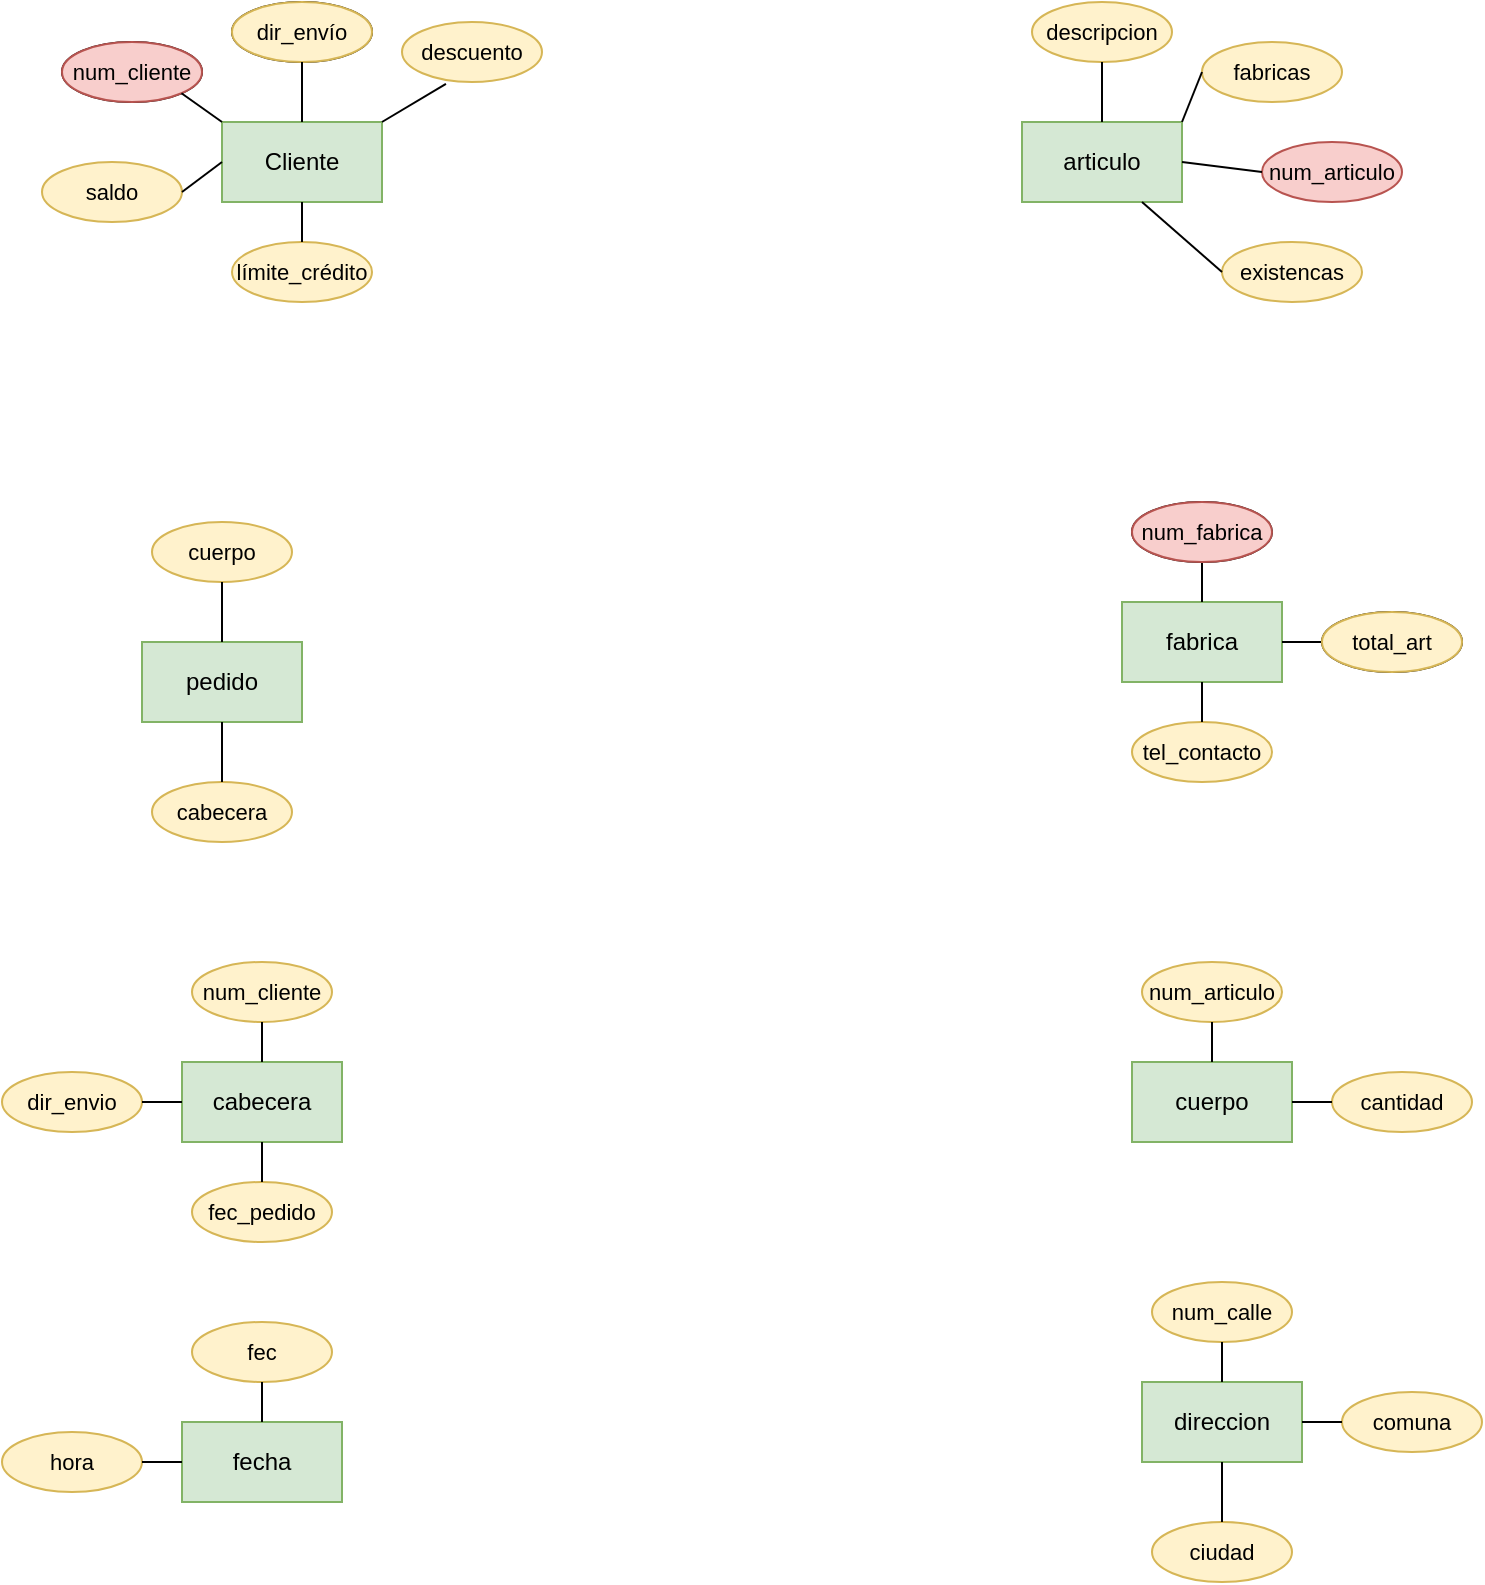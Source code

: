 <mxfile version="13.7.7" type="github">
  <diagram id="Nb8XEOEdDejZ4XJvN98P" name="Page-1">
    <mxGraphModel dx="1102" dy="614" grid="1" gridSize="10" guides="1" tooltips="1" connect="1" arrows="1" fold="1" page="1" pageScale="1" pageWidth="827" pageHeight="1169" math="0" shadow="0">
      <root>
        <mxCell id="0" />
        <mxCell id="1" parent="0" />
        <mxCell id="9MmCgiFDYOu9zspJhB9Q-1" value="Cliente" style="rounded=0;whiteSpace=wrap;html=1;fillColor=#d5e8d4;strokeColor=#82b366;" vertex="1" parent="1">
          <mxGeometry x="120" y="80" width="80" height="40" as="geometry" />
        </mxCell>
        <mxCell id="9MmCgiFDYOu9zspJhB9Q-2" value="num_cliente" style="ellipse;whiteSpace=wrap;html=1;fontSize=11;" vertex="1" parent="1">
          <mxGeometry x="40" y="40" width="70" height="30" as="geometry" />
        </mxCell>
        <mxCell id="9MmCgiFDYOu9zspJhB9Q-3" value="dir_envío" style="ellipse;whiteSpace=wrap;html=1;fontSize=11;" vertex="1" parent="1">
          <mxGeometry x="125" y="20" width="70" height="30" as="geometry" />
        </mxCell>
        <mxCell id="9MmCgiFDYOu9zspJhB9Q-4" value="saldo" style="ellipse;whiteSpace=wrap;html=1;fontSize=11;fillColor=#fff2cc;strokeColor=#d6b656;" vertex="1" parent="1">
          <mxGeometry x="30" y="100" width="70" height="30" as="geometry" />
        </mxCell>
        <mxCell id="9MmCgiFDYOu9zspJhB9Q-5" value="límite_crédito" style="ellipse;whiteSpace=wrap;html=1;fontSize=11;fillColor=#fff2cc;strokeColor=#d6b656;" vertex="1" parent="1">
          <mxGeometry x="125" y="140" width="70" height="30" as="geometry" />
        </mxCell>
        <mxCell id="9MmCgiFDYOu9zspJhB9Q-9" value="articulo" style="rounded=0;whiteSpace=wrap;html=1;fillColor=#d5e8d4;strokeColor=#82b366;" vertex="1" parent="1">
          <mxGeometry x="520" y="80" width="80" height="40" as="geometry" />
        </mxCell>
        <mxCell id="9MmCgiFDYOu9zspJhB9Q-10" value="num_cliente" style="ellipse;whiteSpace=wrap;html=1;fontSize=11;fillColor=#f8cecc;strokeColor=#b85450;" vertex="1" parent="1">
          <mxGeometry x="40" y="40" width="70" height="30" as="geometry" />
        </mxCell>
        <mxCell id="9MmCgiFDYOu9zspJhB9Q-11" value="dir_envío" style="ellipse;whiteSpace=wrap;html=1;fontSize=11;fillColor=#fff2cc;strokeColor=#d6b656;" vertex="1" parent="1">
          <mxGeometry x="125" y="20" width="70" height="30" as="geometry" />
        </mxCell>
        <mxCell id="9MmCgiFDYOu9zspJhB9Q-12" value="descuento" style="ellipse;whiteSpace=wrap;html=1;fontSize=11;fillColor=#fff2cc;strokeColor=#d6b656;" vertex="1" parent="1">
          <mxGeometry x="210" y="30" width="70" height="30" as="geometry" />
        </mxCell>
        <mxCell id="9MmCgiFDYOu9zspJhB9Q-13" value="existencas" style="ellipse;whiteSpace=wrap;html=1;fontSize=11;fillColor=#fff2cc;strokeColor=#d6b656;" vertex="1" parent="1">
          <mxGeometry x="620" y="140" width="70" height="30" as="geometry" />
        </mxCell>
        <mxCell id="9MmCgiFDYOu9zspJhB9Q-15" value="num_articulo" style="ellipse;whiteSpace=wrap;html=1;fontSize=11;fillColor=#f8cecc;strokeColor=#b85450;" vertex="1" parent="1">
          <mxGeometry x="640" y="90" width="70" height="30" as="geometry" />
        </mxCell>
        <mxCell id="9MmCgiFDYOu9zspJhB9Q-16" value="descripcion" style="ellipse;whiteSpace=wrap;html=1;fontSize=11;fillColor=#fff2cc;strokeColor=#d6b656;" vertex="1" parent="1">
          <mxGeometry x="525" y="20" width="70" height="30" as="geometry" />
        </mxCell>
        <mxCell id="9MmCgiFDYOu9zspJhB9Q-17" value="fabricas" style="ellipse;whiteSpace=wrap;html=1;fontSize=11;fillColor=#fff2cc;strokeColor=#d6b656;" vertex="1" parent="1">
          <mxGeometry x="610" y="40" width="70" height="30" as="geometry" />
        </mxCell>
        <mxCell id="9MmCgiFDYOu9zspJhB9Q-23" value="" style="endArrow=none;html=1;fontSize=11;exitX=0.5;exitY=0;exitDx=0;exitDy=0;" edge="1" parent="1" source="9MmCgiFDYOu9zspJhB9Q-5">
          <mxGeometry width="50" height="50" relative="1" as="geometry">
            <mxPoint x="150" y="140" as="sourcePoint" />
            <mxPoint x="160" y="120" as="targetPoint" />
          </mxGeometry>
        </mxCell>
        <mxCell id="9MmCgiFDYOu9zspJhB9Q-24" value="" style="endArrow=none;html=1;fontSize=11;entryX=0;entryY=0.5;entryDx=0;entryDy=0;exitX=1;exitY=0.5;exitDx=0;exitDy=0;" edge="1" parent="1" source="9MmCgiFDYOu9zspJhB9Q-4" target="9MmCgiFDYOu9zspJhB9Q-1">
          <mxGeometry width="50" height="50" relative="1" as="geometry">
            <mxPoint x="60" y="190" as="sourcePoint" />
            <mxPoint x="110" y="140" as="targetPoint" />
          </mxGeometry>
        </mxCell>
        <mxCell id="9MmCgiFDYOu9zspJhB9Q-25" value="" style="endArrow=none;html=1;fontSize=11;entryX=1;entryY=1;entryDx=0;entryDy=0;exitX=0;exitY=0;exitDx=0;exitDy=0;" edge="1" parent="1" source="9MmCgiFDYOu9zspJhB9Q-1" target="9MmCgiFDYOu9zspJhB9Q-10">
          <mxGeometry width="50" height="50" relative="1" as="geometry">
            <mxPoint x="120" y="110" as="sourcePoint" />
            <mxPoint x="170" y="60" as="targetPoint" />
          </mxGeometry>
        </mxCell>
        <mxCell id="9MmCgiFDYOu9zspJhB9Q-26" value="" style="endArrow=none;html=1;fontSize=11;entryX=0.5;entryY=1;entryDx=0;entryDy=0;exitX=0.5;exitY=0;exitDx=0;exitDy=0;" edge="1" parent="1" source="9MmCgiFDYOu9zspJhB9Q-1" target="9MmCgiFDYOu9zspJhB9Q-11">
          <mxGeometry width="50" height="50" relative="1" as="geometry">
            <mxPoint x="290" y="130" as="sourcePoint" />
            <mxPoint x="340" y="80" as="targetPoint" />
          </mxGeometry>
        </mxCell>
        <mxCell id="9MmCgiFDYOu9zspJhB9Q-27" value="" style="endArrow=none;html=1;fontSize=11;entryX=0.314;entryY=1.033;entryDx=0;entryDy=0;entryPerimeter=0;exitX=1;exitY=0;exitDx=0;exitDy=0;" edge="1" parent="1" source="9MmCgiFDYOu9zspJhB9Q-1" target="9MmCgiFDYOu9zspJhB9Q-12">
          <mxGeometry width="50" height="50" relative="1" as="geometry">
            <mxPoint x="230" y="140" as="sourcePoint" />
            <mxPoint x="280" y="90" as="targetPoint" />
          </mxGeometry>
        </mxCell>
        <mxCell id="9MmCgiFDYOu9zspJhB9Q-28" value="" style="endArrow=none;html=1;fontSize=11;entryX=0.5;entryY=1;entryDx=0;entryDy=0;exitX=0.5;exitY=0;exitDx=0;exitDy=0;" edge="1" parent="1" source="9MmCgiFDYOu9zspJhB9Q-9" target="9MmCgiFDYOu9zspJhB9Q-16">
          <mxGeometry width="50" height="50" relative="1" as="geometry">
            <mxPoint x="480" y="120" as="sourcePoint" />
            <mxPoint x="530" y="70" as="targetPoint" />
          </mxGeometry>
        </mxCell>
        <mxCell id="9MmCgiFDYOu9zspJhB9Q-29" value="" style="endArrow=none;html=1;fontSize=11;entryX=0;entryY=0.5;entryDx=0;entryDy=0;exitX=1;exitY=0.5;exitDx=0;exitDy=0;" edge="1" parent="1" source="9MmCgiFDYOu9zspJhB9Q-9" target="9MmCgiFDYOu9zspJhB9Q-15">
          <mxGeometry width="50" height="50" relative="1" as="geometry">
            <mxPoint x="520" y="200" as="sourcePoint" />
            <mxPoint x="570" y="150" as="targetPoint" />
          </mxGeometry>
        </mxCell>
        <mxCell id="9MmCgiFDYOu9zspJhB9Q-31" value="" style="endArrow=none;html=1;fontSize=11;entryX=0.75;entryY=1;entryDx=0;entryDy=0;exitX=0;exitY=0.5;exitDx=0;exitDy=0;" edge="1" parent="1" source="9MmCgiFDYOu9zspJhB9Q-13" target="9MmCgiFDYOu9zspJhB9Q-9">
          <mxGeometry width="50" height="50" relative="1" as="geometry">
            <mxPoint x="550" y="210" as="sourcePoint" />
            <mxPoint x="600" y="160" as="targetPoint" />
          </mxGeometry>
        </mxCell>
        <mxCell id="9MmCgiFDYOu9zspJhB9Q-32" value="" style="endArrow=none;html=1;fontSize=11;entryX=0;entryY=0.5;entryDx=0;entryDy=0;exitX=1;exitY=0;exitDx=0;exitDy=0;" edge="1" parent="1" source="9MmCgiFDYOu9zspJhB9Q-9" target="9MmCgiFDYOu9zspJhB9Q-17">
          <mxGeometry width="50" height="50" relative="1" as="geometry">
            <mxPoint x="550" y="110" as="sourcePoint" />
            <mxPoint x="600" y="60" as="targetPoint" />
          </mxGeometry>
        </mxCell>
        <mxCell id="9MmCgiFDYOu9zspJhB9Q-33" value="pedido" style="rounded=0;whiteSpace=wrap;html=1;fillColor=#d5e8d4;strokeColor=#82b366;" vertex="1" parent="1">
          <mxGeometry x="80" y="340" width="80" height="40" as="geometry" />
        </mxCell>
        <mxCell id="9MmCgiFDYOu9zspJhB9Q-36" value="cuerpo" style="ellipse;whiteSpace=wrap;html=1;fontSize=11;fillColor=#fff2cc;strokeColor=#d6b656;" vertex="1" parent="1">
          <mxGeometry x="85" y="280" width="70" height="30" as="geometry" />
        </mxCell>
        <mxCell id="9MmCgiFDYOu9zspJhB9Q-37" value="cabecera" style="ellipse;whiteSpace=wrap;html=1;fontSize=11;fillColor=#fff2cc;strokeColor=#d6b656;" vertex="1" parent="1">
          <mxGeometry x="85" y="410" width="70" height="30" as="geometry" />
        </mxCell>
        <mxCell id="9MmCgiFDYOu9zspJhB9Q-38" value="" style="endArrow=none;html=1;fontSize=11;entryX=0.5;entryY=1;entryDx=0;entryDy=0;exitX=0.5;exitY=0;exitDx=0;exitDy=0;" edge="1" parent="1" source="9MmCgiFDYOu9zspJhB9Q-33" target="9MmCgiFDYOu9zspJhB9Q-36">
          <mxGeometry width="50" height="50" relative="1" as="geometry">
            <mxPoint x="40" y="380" as="sourcePoint" />
            <mxPoint x="90" y="330" as="targetPoint" />
          </mxGeometry>
        </mxCell>
        <mxCell id="9MmCgiFDYOu9zspJhB9Q-42" value="" style="endArrow=none;html=1;fontSize=11;entryX=0.5;entryY=1;entryDx=0;entryDy=0;exitX=0.5;exitY=0;exitDx=0;exitDy=0;" edge="1" parent="1" source="9MmCgiFDYOu9zspJhB9Q-37" target="9MmCgiFDYOu9zspJhB9Q-33">
          <mxGeometry width="50" height="50" relative="1" as="geometry">
            <mxPoint x="75" y="450" as="sourcePoint" />
            <mxPoint x="125" y="400" as="targetPoint" />
          </mxGeometry>
        </mxCell>
        <mxCell id="9MmCgiFDYOu9zspJhB9Q-43" value="fabrica" style="rounded=0;whiteSpace=wrap;html=1;fillColor=#d5e8d4;strokeColor=#82b366;" vertex="1" parent="1">
          <mxGeometry x="570" y="320" width="80" height="40" as="geometry" />
        </mxCell>
        <mxCell id="9MmCgiFDYOu9zspJhB9Q-44" value="num_fabrica" style="ellipse;whiteSpace=wrap;html=1;fontSize=11;" vertex="1" parent="1">
          <mxGeometry x="575" y="270" width="70" height="30" as="geometry" />
        </mxCell>
        <mxCell id="9MmCgiFDYOu9zspJhB9Q-45" value="tel_contacto" style="ellipse;whiteSpace=wrap;html=1;fontSize=11;fillColor=#fff2cc;strokeColor=#d6b656;" vertex="1" parent="1">
          <mxGeometry x="575" y="380" width="70" height="30" as="geometry" />
        </mxCell>
        <mxCell id="9MmCgiFDYOu9zspJhB9Q-46" value="" style="endArrow=none;html=1;fontSize=11;entryX=0.5;entryY=1;entryDx=0;entryDy=0;exitX=0.5;exitY=0;exitDx=0;exitDy=0;" edge="1" parent="1" source="9MmCgiFDYOu9zspJhB9Q-43" target="9MmCgiFDYOu9zspJhB9Q-44">
          <mxGeometry width="50" height="50" relative="1" as="geometry">
            <mxPoint x="530" y="360" as="sourcePoint" />
            <mxPoint x="580" y="310" as="targetPoint" />
          </mxGeometry>
        </mxCell>
        <mxCell id="9MmCgiFDYOu9zspJhB9Q-47" value="" style="endArrow=none;html=1;fontSize=11;entryX=0.5;entryY=1;entryDx=0;entryDy=0;exitX=0.5;exitY=0;exitDx=0;exitDy=0;" edge="1" parent="1" source="9MmCgiFDYOu9zspJhB9Q-45" target="9MmCgiFDYOu9zspJhB9Q-43">
          <mxGeometry width="50" height="50" relative="1" as="geometry">
            <mxPoint x="565" y="430" as="sourcePoint" />
            <mxPoint x="615" y="380" as="targetPoint" />
          </mxGeometry>
        </mxCell>
        <mxCell id="9MmCgiFDYOu9zspJhB9Q-48" value="total_art" style="ellipse;whiteSpace=wrap;html=1;fontSize=11;" vertex="1" parent="1">
          <mxGeometry x="670" y="325" width="70" height="30" as="geometry" />
        </mxCell>
        <mxCell id="9MmCgiFDYOu9zspJhB9Q-49" value="" style="endArrow=none;html=1;fontSize=11;entryX=0;entryY=0.5;entryDx=0;entryDy=0;exitX=1;exitY=0.5;exitDx=0;exitDy=0;" edge="1" parent="1" source="9MmCgiFDYOu9zspJhB9Q-43" target="9MmCgiFDYOu9zspJhB9Q-48">
          <mxGeometry width="50" height="50" relative="1" as="geometry">
            <mxPoint x="390" y="250" as="sourcePoint" />
            <mxPoint x="440" y="200" as="targetPoint" />
          </mxGeometry>
        </mxCell>
        <mxCell id="9MmCgiFDYOu9zspJhB9Q-50" value="cabecera" style="rounded=0;whiteSpace=wrap;html=1;fillColor=#d5e8d4;strokeColor=#82b366;" vertex="1" parent="1">
          <mxGeometry x="100" y="550" width="80" height="40" as="geometry" />
        </mxCell>
        <mxCell id="9MmCgiFDYOu9zspJhB9Q-51" value="num_cliente" style="ellipse;whiteSpace=wrap;html=1;fontSize=11;fillColor=#fff2cc;strokeColor=#d6b656;" vertex="1" parent="1">
          <mxGeometry x="105" y="500" width="70" height="30" as="geometry" />
        </mxCell>
        <mxCell id="9MmCgiFDYOu9zspJhB9Q-52" value="fec_pedido" style="ellipse;whiteSpace=wrap;html=1;fontSize=11;fillColor=#fff2cc;strokeColor=#d6b656;" vertex="1" parent="1">
          <mxGeometry x="105" y="610" width="70" height="30" as="geometry" />
        </mxCell>
        <mxCell id="9MmCgiFDYOu9zspJhB9Q-53" value="" style="endArrow=none;html=1;fontSize=11;entryX=0.5;entryY=1;entryDx=0;entryDy=0;exitX=0.5;exitY=0;exitDx=0;exitDy=0;" edge="1" parent="1" source="9MmCgiFDYOu9zspJhB9Q-50" target="9MmCgiFDYOu9zspJhB9Q-51">
          <mxGeometry width="50" height="50" relative="1" as="geometry">
            <mxPoint x="60" y="590" as="sourcePoint" />
            <mxPoint x="110" y="540" as="targetPoint" />
          </mxGeometry>
        </mxCell>
        <mxCell id="9MmCgiFDYOu9zspJhB9Q-54" value="" style="endArrow=none;html=1;fontSize=11;entryX=0.5;entryY=1;entryDx=0;entryDy=0;exitX=0.5;exitY=0;exitDx=0;exitDy=0;" edge="1" parent="1" source="9MmCgiFDYOu9zspJhB9Q-52" target="9MmCgiFDYOu9zspJhB9Q-50">
          <mxGeometry width="50" height="50" relative="1" as="geometry">
            <mxPoint x="95" y="660" as="sourcePoint" />
            <mxPoint x="145" y="610" as="targetPoint" />
          </mxGeometry>
        </mxCell>
        <mxCell id="9MmCgiFDYOu9zspJhB9Q-55" value="dir_envio" style="ellipse;whiteSpace=wrap;html=1;fontSize=11;fillColor=#fff2cc;strokeColor=#d6b656;" vertex="1" parent="1">
          <mxGeometry x="10" y="555" width="70" height="30" as="geometry" />
        </mxCell>
        <mxCell id="9MmCgiFDYOu9zspJhB9Q-58" value="" style="endArrow=none;html=1;fontSize=11;entryX=1;entryY=0.5;entryDx=0;entryDy=0;exitX=0;exitY=0.5;exitDx=0;exitDy=0;" edge="1" parent="1" source="9MmCgiFDYOu9zspJhB9Q-50" target="9MmCgiFDYOu9zspJhB9Q-55">
          <mxGeometry width="50" height="50" relative="1" as="geometry">
            <mxPoint x="390" y="540" as="sourcePoint" />
            <mxPoint x="440" y="490" as="targetPoint" />
          </mxGeometry>
        </mxCell>
        <mxCell id="9MmCgiFDYOu9zspJhB9Q-59" value="cuerpo" style="rounded=0;whiteSpace=wrap;html=1;fillColor=#d5e8d4;strokeColor=#82b366;" vertex="1" parent="1">
          <mxGeometry x="575" y="550" width="80" height="40" as="geometry" />
        </mxCell>
        <mxCell id="9MmCgiFDYOu9zspJhB9Q-60" value="num_articulo" style="ellipse;whiteSpace=wrap;html=1;fontSize=11;fillColor=#fff2cc;strokeColor=#d6b656;" vertex="1" parent="1">
          <mxGeometry x="580" y="500" width="70" height="30" as="geometry" />
        </mxCell>
        <mxCell id="9MmCgiFDYOu9zspJhB9Q-62" value="" style="endArrow=none;html=1;fontSize=11;entryX=0.5;entryY=1;entryDx=0;entryDy=0;exitX=0.5;exitY=0;exitDx=0;exitDy=0;" edge="1" parent="1" source="9MmCgiFDYOu9zspJhB9Q-59" target="9MmCgiFDYOu9zspJhB9Q-60">
          <mxGeometry width="50" height="50" relative="1" as="geometry">
            <mxPoint x="535" y="590" as="sourcePoint" />
            <mxPoint x="585" y="540" as="targetPoint" />
          </mxGeometry>
        </mxCell>
        <mxCell id="9MmCgiFDYOu9zspJhB9Q-64" value="cantidad" style="ellipse;whiteSpace=wrap;html=1;fontSize=11;fillColor=#fff2cc;strokeColor=#d6b656;" vertex="1" parent="1">
          <mxGeometry x="675" y="555" width="70" height="30" as="geometry" />
        </mxCell>
        <mxCell id="9MmCgiFDYOu9zspJhB9Q-65" value="" style="endArrow=none;html=1;fontSize=11;entryX=0;entryY=0.5;entryDx=0;entryDy=0;exitX=1;exitY=0.5;exitDx=0;exitDy=0;" edge="1" parent="1" source="9MmCgiFDYOu9zspJhB9Q-59" target="9MmCgiFDYOu9zspJhB9Q-64">
          <mxGeometry width="50" height="50" relative="1" as="geometry">
            <mxPoint x="395" y="480" as="sourcePoint" />
            <mxPoint x="445" y="430" as="targetPoint" />
          </mxGeometry>
        </mxCell>
        <mxCell id="9MmCgiFDYOu9zspJhB9Q-66" value="direccion" style="rounded=0;whiteSpace=wrap;html=1;fillColor=#d5e8d4;strokeColor=#82b366;" vertex="1" parent="1">
          <mxGeometry x="580" y="710" width="80" height="40" as="geometry" />
        </mxCell>
        <mxCell id="9MmCgiFDYOu9zspJhB9Q-67" value="num_calle" style="ellipse;whiteSpace=wrap;html=1;fontSize=11;fillColor=#fff2cc;strokeColor=#d6b656;" vertex="1" parent="1">
          <mxGeometry x="585" y="660" width="70" height="30" as="geometry" />
        </mxCell>
        <mxCell id="9MmCgiFDYOu9zspJhB9Q-68" value="" style="endArrow=none;html=1;fontSize=11;entryX=0.5;entryY=1;entryDx=0;entryDy=0;exitX=0.5;exitY=0;exitDx=0;exitDy=0;" edge="1" parent="1" source="9MmCgiFDYOu9zspJhB9Q-66" target="9MmCgiFDYOu9zspJhB9Q-67">
          <mxGeometry width="50" height="50" relative="1" as="geometry">
            <mxPoint x="540" y="750" as="sourcePoint" />
            <mxPoint x="590" y="700" as="targetPoint" />
          </mxGeometry>
        </mxCell>
        <mxCell id="9MmCgiFDYOu9zspJhB9Q-69" value="comuna" style="ellipse;whiteSpace=wrap;html=1;fontSize=11;fillColor=#fff2cc;strokeColor=#d6b656;" vertex="1" parent="1">
          <mxGeometry x="680" y="715" width="70" height="30" as="geometry" />
        </mxCell>
        <mxCell id="9MmCgiFDYOu9zspJhB9Q-70" value="" style="endArrow=none;html=1;fontSize=11;entryX=0;entryY=0.5;entryDx=0;entryDy=0;exitX=1;exitY=0.5;exitDx=0;exitDy=0;" edge="1" parent="1" source="9MmCgiFDYOu9zspJhB9Q-66" target="9MmCgiFDYOu9zspJhB9Q-69">
          <mxGeometry width="50" height="50" relative="1" as="geometry">
            <mxPoint x="400" y="640" as="sourcePoint" />
            <mxPoint x="450" y="590" as="targetPoint" />
          </mxGeometry>
        </mxCell>
        <mxCell id="9MmCgiFDYOu9zspJhB9Q-71" value="ciudad" style="ellipse;whiteSpace=wrap;html=1;fontSize=11;fillColor=#fff2cc;strokeColor=#d6b656;" vertex="1" parent="1">
          <mxGeometry x="585" y="780" width="70" height="30" as="geometry" />
        </mxCell>
        <mxCell id="9MmCgiFDYOu9zspJhB9Q-72" value="" style="endArrow=none;html=1;fontSize=11;entryX=0.5;entryY=1;entryDx=0;entryDy=0;exitX=0.5;exitY=0;exitDx=0;exitDy=0;" edge="1" parent="1" source="9MmCgiFDYOu9zspJhB9Q-71" target="9MmCgiFDYOu9zspJhB9Q-66">
          <mxGeometry width="50" height="50" relative="1" as="geometry">
            <mxPoint x="500" y="790" as="sourcePoint" />
            <mxPoint x="550" y="740" as="targetPoint" />
          </mxGeometry>
        </mxCell>
        <mxCell id="9MmCgiFDYOu9zspJhB9Q-73" value="fecha" style="rounded=0;whiteSpace=wrap;html=1;fillColor=#d5e8d4;strokeColor=#82b366;" vertex="1" parent="1">
          <mxGeometry x="100" y="730" width="80" height="40" as="geometry" />
        </mxCell>
        <mxCell id="9MmCgiFDYOu9zspJhB9Q-74" value="fec" style="ellipse;whiteSpace=wrap;html=1;fontSize=11;fillColor=#fff2cc;strokeColor=#d6b656;" vertex="1" parent="1">
          <mxGeometry x="105" y="680" width="70" height="30" as="geometry" />
        </mxCell>
        <mxCell id="9MmCgiFDYOu9zspJhB9Q-76" value="" style="endArrow=none;html=1;fontSize=11;entryX=0.5;entryY=1;entryDx=0;entryDy=0;exitX=0.5;exitY=0;exitDx=0;exitDy=0;" edge="1" parent="1" source="9MmCgiFDYOu9zspJhB9Q-73" target="9MmCgiFDYOu9zspJhB9Q-74">
          <mxGeometry width="50" height="50" relative="1" as="geometry">
            <mxPoint x="60" y="770" as="sourcePoint" />
            <mxPoint x="110" y="720" as="targetPoint" />
          </mxGeometry>
        </mxCell>
        <mxCell id="9MmCgiFDYOu9zspJhB9Q-78" value="hora" style="ellipse;whiteSpace=wrap;html=1;fontSize=11;fillColor=#fff2cc;strokeColor=#d6b656;" vertex="1" parent="1">
          <mxGeometry x="10" y="735" width="70" height="30" as="geometry" />
        </mxCell>
        <mxCell id="9MmCgiFDYOu9zspJhB9Q-79" value="" style="endArrow=none;html=1;fontSize=11;entryX=1;entryY=0.5;entryDx=0;entryDy=0;exitX=0;exitY=0.5;exitDx=0;exitDy=0;" edge="1" parent="1" source="9MmCgiFDYOu9zspJhB9Q-73" target="9MmCgiFDYOu9zspJhB9Q-78">
          <mxGeometry width="50" height="50" relative="1" as="geometry">
            <mxPoint x="390" y="720" as="sourcePoint" />
            <mxPoint x="440" y="670" as="targetPoint" />
          </mxGeometry>
        </mxCell>
        <mxCell id="9MmCgiFDYOu9zspJhB9Q-80" value="num_fabrica" style="ellipse;whiteSpace=wrap;html=1;fontSize=11;fillColor=#f8cecc;strokeColor=#b85450;" vertex="1" parent="1">
          <mxGeometry x="575" y="270" width="70" height="30" as="geometry" />
        </mxCell>
        <mxCell id="9MmCgiFDYOu9zspJhB9Q-81" value="total_art" style="ellipse;whiteSpace=wrap;html=1;fontSize=11;fillColor=#fff2cc;strokeColor=#d6b656;" vertex="1" parent="1">
          <mxGeometry x="670" y="325" width="70" height="30" as="geometry" />
        </mxCell>
      </root>
    </mxGraphModel>
  </diagram>
</mxfile>
